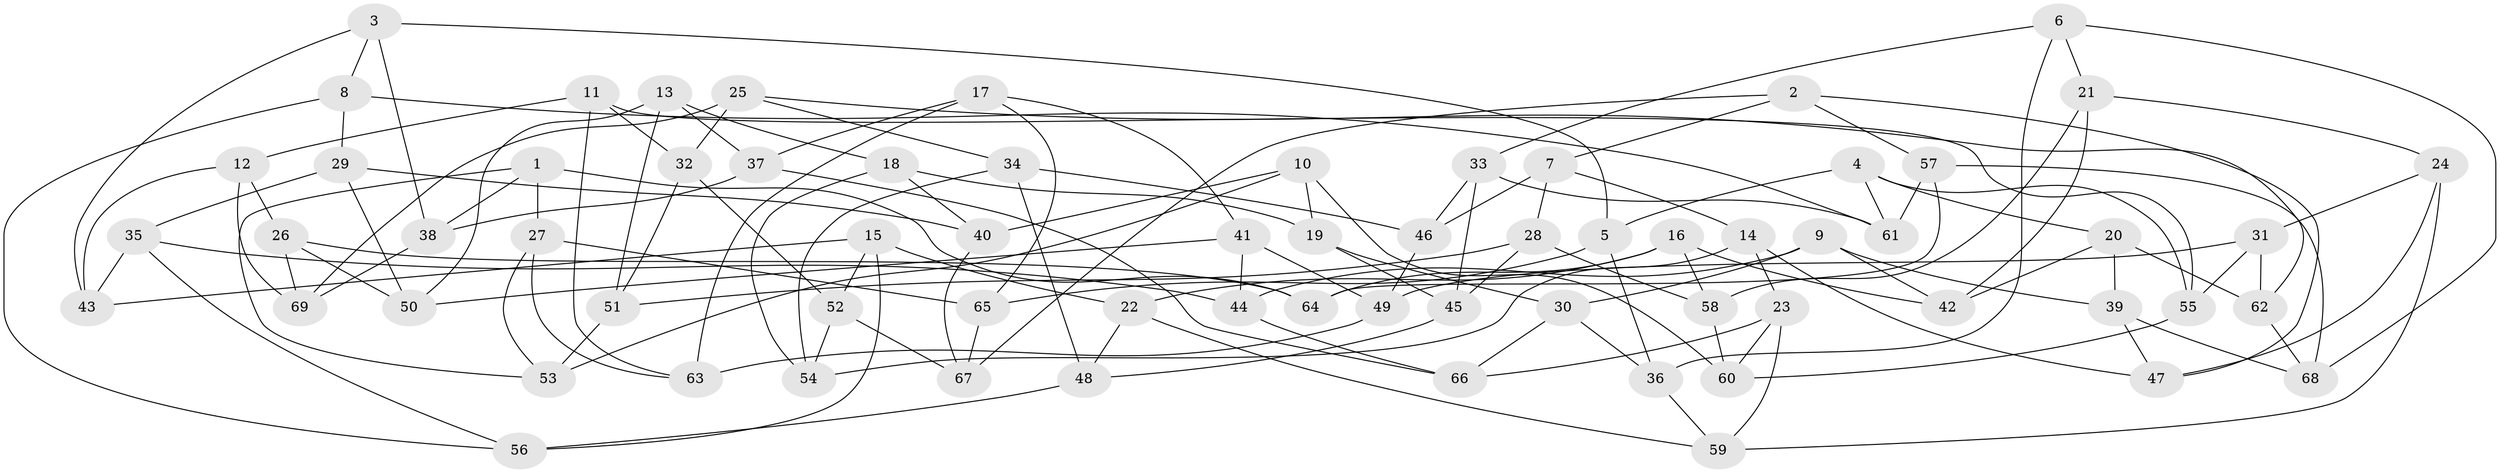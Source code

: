 // coarse degree distribution, {8: 0.21739130434782608, 5: 0.17391304347826086, 7: 0.21739130434782608, 3: 0.08695652173913043, 9: 0.043478260869565216, 4: 0.13043478260869565, 6: 0.13043478260869565}
// Generated by graph-tools (version 1.1) at 2025/54/03/04/25 22:54:05]
// undirected, 69 vertices, 138 edges
graph export_dot {
  node [color=gray90,style=filled];
  1;
  2;
  3;
  4;
  5;
  6;
  7;
  8;
  9;
  10;
  11;
  12;
  13;
  14;
  15;
  16;
  17;
  18;
  19;
  20;
  21;
  22;
  23;
  24;
  25;
  26;
  27;
  28;
  29;
  30;
  31;
  32;
  33;
  34;
  35;
  36;
  37;
  38;
  39;
  40;
  41;
  42;
  43;
  44;
  45;
  46;
  47;
  48;
  49;
  50;
  51;
  52;
  53;
  54;
  55;
  56;
  57;
  58;
  59;
  60;
  61;
  62;
  63;
  64;
  65;
  66;
  67;
  68;
  69;
  1 -- 38;
  1 -- 27;
  1 -- 53;
  1 -- 64;
  2 -- 67;
  2 -- 57;
  2 -- 47;
  2 -- 7;
  3 -- 38;
  3 -- 8;
  3 -- 5;
  3 -- 43;
  4 -- 61;
  4 -- 20;
  4 -- 55;
  4 -- 5;
  5 -- 36;
  5 -- 65;
  6 -- 33;
  6 -- 21;
  6 -- 36;
  6 -- 68;
  7 -- 28;
  7 -- 14;
  7 -- 46;
  8 -- 29;
  8 -- 56;
  8 -- 61;
  9 -- 44;
  9 -- 30;
  9 -- 42;
  9 -- 39;
  10 -- 40;
  10 -- 19;
  10 -- 60;
  10 -- 53;
  11 -- 32;
  11 -- 55;
  11 -- 63;
  11 -- 12;
  12 -- 26;
  12 -- 69;
  12 -- 43;
  13 -- 18;
  13 -- 37;
  13 -- 51;
  13 -- 50;
  14 -- 47;
  14 -- 23;
  14 -- 54;
  15 -- 56;
  15 -- 52;
  15 -- 22;
  15 -- 43;
  16 -- 64;
  16 -- 58;
  16 -- 42;
  16 -- 22;
  17 -- 63;
  17 -- 65;
  17 -- 37;
  17 -- 41;
  18 -- 54;
  18 -- 40;
  18 -- 19;
  19 -- 45;
  19 -- 30;
  20 -- 62;
  20 -- 39;
  20 -- 42;
  21 -- 58;
  21 -- 24;
  21 -- 42;
  22 -- 59;
  22 -- 48;
  23 -- 66;
  23 -- 60;
  23 -- 59;
  24 -- 59;
  24 -- 31;
  24 -- 47;
  25 -- 32;
  25 -- 69;
  25 -- 34;
  25 -- 62;
  26 -- 64;
  26 -- 50;
  26 -- 69;
  27 -- 63;
  27 -- 65;
  27 -- 53;
  28 -- 58;
  28 -- 51;
  28 -- 45;
  29 -- 35;
  29 -- 50;
  29 -- 40;
  30 -- 66;
  30 -- 36;
  31 -- 49;
  31 -- 55;
  31 -- 62;
  32 -- 52;
  32 -- 51;
  33 -- 61;
  33 -- 45;
  33 -- 46;
  34 -- 54;
  34 -- 46;
  34 -- 48;
  35 -- 56;
  35 -- 44;
  35 -- 43;
  36 -- 59;
  37 -- 66;
  37 -- 38;
  38 -- 69;
  39 -- 47;
  39 -- 68;
  40 -- 67;
  41 -- 44;
  41 -- 50;
  41 -- 49;
  44 -- 66;
  45 -- 48;
  46 -- 49;
  48 -- 56;
  49 -- 63;
  51 -- 53;
  52 -- 54;
  52 -- 67;
  55 -- 60;
  57 -- 64;
  57 -- 68;
  57 -- 61;
  58 -- 60;
  62 -- 68;
  65 -- 67;
}
